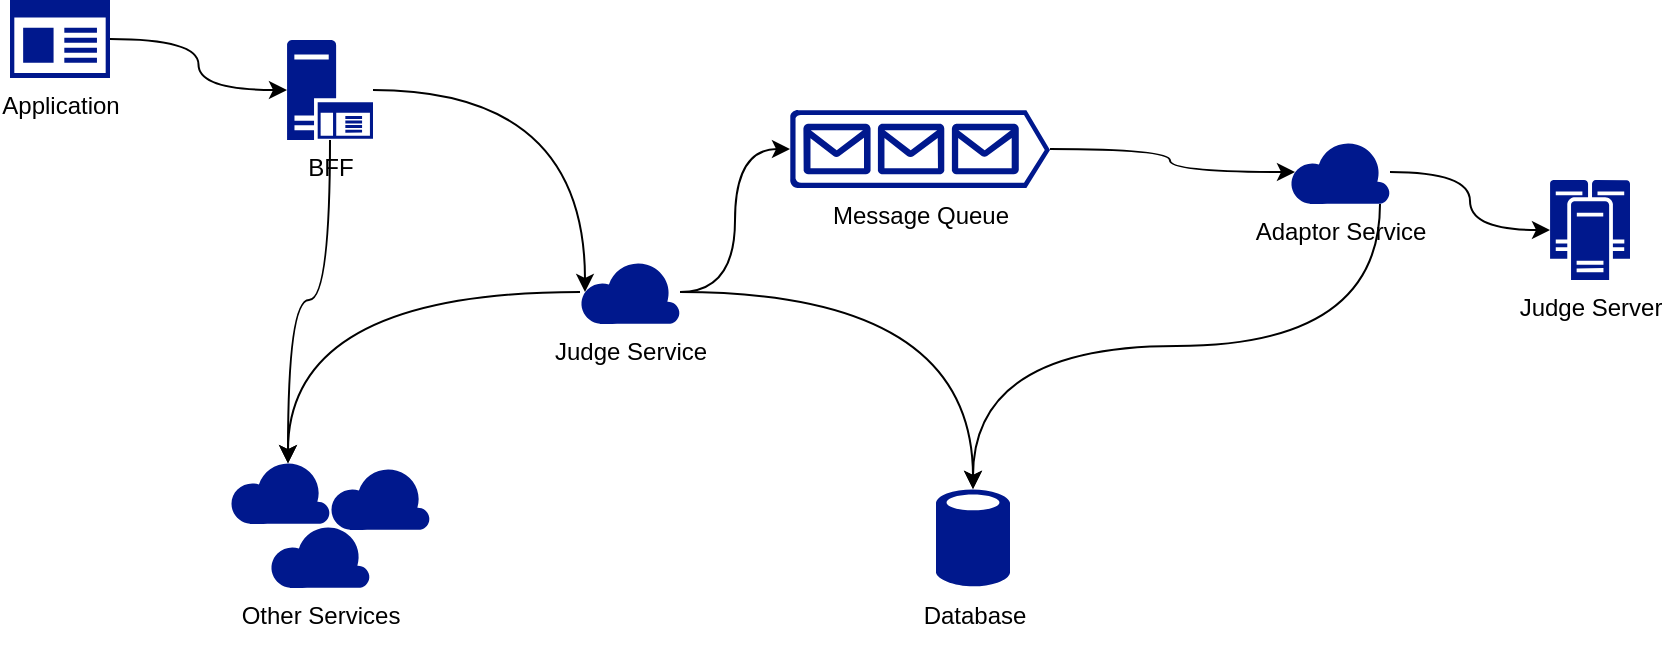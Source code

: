 <mxfile version="24.6.3" type="github">
  <diagram name="Page-1" id="QzZd_IAzWdYlVaJUvz0e">
    <mxGraphModel dx="1136" dy="474" grid="1" gridSize="10" guides="1" tooltips="1" connect="1" arrows="1" fold="1" page="1" pageScale="1" pageWidth="850" pageHeight="1100" math="0" shadow="0">
      <root>
        <mxCell id="0" />
        <mxCell id="1" parent="0" />
        <mxCell id="hPZAuObZ41Z15zBgy_SH-5" value="Application" style="sketch=0;aspect=fixed;pointerEvents=1;shadow=0;dashed=0;html=1;strokeColor=none;labelPosition=center;verticalLabelPosition=bottom;verticalAlign=top;align=center;fillColor=#00188D;shape=mxgraph.mscae.enterprise.app_generic" parent="1" vertex="1">
          <mxGeometry x="140" y="350" width="50" height="39" as="geometry" />
        </mxCell>
        <mxCell id="hPZAuObZ41Z15zBgy_SH-7" value="BFF" style="sketch=0;aspect=fixed;pointerEvents=1;shadow=0;dashed=0;html=1;strokeColor=none;labelPosition=center;verticalLabelPosition=bottom;verticalAlign=top;align=center;fillColor=#00188D;shape=mxgraph.mscae.enterprise.application_server" parent="1" vertex="1">
          <mxGeometry x="278.5" y="370" width="43" height="50" as="geometry" />
        </mxCell>
        <mxCell id="hPZAuObZ41Z15zBgy_SH-9" value="Judge Service" style="sketch=0;aspect=fixed;pointerEvents=1;shadow=0;dashed=0;html=1;strokeColor=none;labelPosition=center;verticalLabelPosition=bottom;verticalAlign=top;align=center;fillColor=#00188D;shape=mxgraph.azure.cloud" parent="1" vertex="1">
          <mxGeometry x="425" y="480" width="50" height="32" as="geometry" />
        </mxCell>
        <mxCell id="hPZAuObZ41Z15zBgy_SH-13" value="" style="group" parent="1" vertex="1" connectable="0">
          <mxGeometry x="250" y="580" width="100" height="64" as="geometry" />
        </mxCell>
        <mxCell id="hPZAuObZ41Z15zBgy_SH-10" value="Other Services" style="sketch=0;aspect=fixed;pointerEvents=1;shadow=0;dashed=0;html=1;strokeColor=none;labelPosition=center;verticalLabelPosition=bottom;verticalAlign=top;align=center;fillColor=#00188D;shape=mxgraph.azure.cloud" parent="hPZAuObZ41Z15zBgy_SH-13" vertex="1">
          <mxGeometry x="20" y="32" width="50" height="32" as="geometry" />
        </mxCell>
        <mxCell id="hPZAuObZ41Z15zBgy_SH-11" value="" style="sketch=0;aspect=fixed;pointerEvents=1;shadow=0;dashed=0;html=1;strokeColor=none;labelPosition=center;verticalLabelPosition=bottom;verticalAlign=top;align=center;fillColor=#00188D;shape=mxgraph.azure.cloud" parent="hPZAuObZ41Z15zBgy_SH-13" vertex="1">
          <mxGeometry x="50" y="3" width="50" height="32" as="geometry" />
        </mxCell>
        <mxCell id="hPZAuObZ41Z15zBgy_SH-12" value="" style="sketch=0;aspect=fixed;pointerEvents=1;shadow=0;dashed=0;html=1;strokeColor=none;labelPosition=center;verticalLabelPosition=bottom;verticalAlign=top;align=center;fillColor=#00188D;shape=mxgraph.azure.cloud" parent="hPZAuObZ41Z15zBgy_SH-13" vertex="1">
          <mxGeometry width="50" height="32" as="geometry" />
        </mxCell>
        <mxCell id="hPZAuObZ41Z15zBgy_SH-15" value="Adaptor Service" style="sketch=0;aspect=fixed;pointerEvents=1;shadow=0;dashed=0;html=1;strokeColor=none;labelPosition=center;verticalLabelPosition=bottom;verticalAlign=top;align=center;fillColor=#00188D;shape=mxgraph.azure.cloud" parent="1" vertex="1">
          <mxGeometry x="780" y="420" width="50" height="32" as="geometry" />
        </mxCell>
        <mxCell id="hPZAuObZ41Z15zBgy_SH-16" value="Judge Server" style="sketch=0;aspect=fixed;pointerEvents=1;shadow=0;dashed=0;html=1;strokeColor=none;labelPosition=center;verticalLabelPosition=bottom;verticalAlign=top;align=center;fillColor=#00188D;shape=mxgraph.mscae.enterprise.cluster_server" parent="1" vertex="1">
          <mxGeometry x="910" y="440" width="40" height="50" as="geometry" />
        </mxCell>
        <mxCell id="hPZAuObZ41Z15zBgy_SH-26" style="edgeStyle=orthogonalEdgeStyle;rounded=0;orthogonalLoop=1;jettySize=auto;html=1;entryX=0;entryY=0.5;entryDx=0;entryDy=0;entryPerimeter=0;curved=1;exitX=1;exitY=0.5;exitDx=0;exitDy=0;exitPerimeter=0;" parent="1" source="hPZAuObZ41Z15zBgy_SH-5" target="hPZAuObZ41Z15zBgy_SH-7" edge="1">
          <mxGeometry relative="1" as="geometry">
            <mxPoint x="197" y="345" as="sourcePoint" />
          </mxGeometry>
        </mxCell>
        <mxCell id="hPZAuObZ41Z15zBgy_SH-29" style="edgeStyle=orthogonalEdgeStyle;rounded=0;orthogonalLoop=1;jettySize=auto;html=1;entryX=0;entryY=0.5;entryDx=0;entryDy=0;entryPerimeter=0;curved=1;" parent="1" source="hPZAuObZ41Z15zBgy_SH-15" target="hPZAuObZ41Z15zBgy_SH-16" edge="1">
          <mxGeometry relative="1" as="geometry" />
        </mxCell>
        <mxCell id="hPZAuObZ41Z15zBgy_SH-30" value="Message Queue" style="sketch=0;aspect=fixed;pointerEvents=1;shadow=0;dashed=0;html=1;strokeColor=none;labelPosition=center;verticalLabelPosition=bottom;verticalAlign=top;align=center;fillColor=#00188D;shape=mxgraph.azure.queue_generic" parent="1" vertex="1">
          <mxGeometry x="530" y="405" width="130" height="39" as="geometry" />
        </mxCell>
        <mxCell id="hPZAuObZ41Z15zBgy_SH-32" style="edgeStyle=orthogonalEdgeStyle;rounded=0;orthogonalLoop=1;jettySize=auto;html=1;entryX=0.05;entryY=0.5;entryDx=0;entryDy=0;entryPerimeter=0;curved=1;" parent="1" source="hPZAuObZ41Z15zBgy_SH-7" target="hPZAuObZ41Z15zBgy_SH-9" edge="1">
          <mxGeometry relative="1" as="geometry" />
        </mxCell>
        <mxCell id="hPZAuObZ41Z15zBgy_SH-33" style="edgeStyle=orthogonalEdgeStyle;rounded=0;orthogonalLoop=1;jettySize=auto;html=1;entryX=0;entryY=0.5;entryDx=0;entryDy=0;entryPerimeter=0;curved=1;" parent="1" source="hPZAuObZ41Z15zBgy_SH-9" target="hPZAuObZ41Z15zBgy_SH-30" edge="1">
          <mxGeometry relative="1" as="geometry" />
        </mxCell>
        <mxCell id="hPZAuObZ41Z15zBgy_SH-35" style="edgeStyle=orthogonalEdgeStyle;rounded=0;orthogonalLoop=1;jettySize=auto;html=1;entryX=0.5;entryY=0.01;entryDx=0;entryDy=0;entryPerimeter=0;curved=1;" parent="1" source="hPZAuObZ41Z15zBgy_SH-9" target="hPZAuObZ41Z15zBgy_SH-20" edge="1">
          <mxGeometry relative="1" as="geometry" />
        </mxCell>
        <mxCell id="hPZAuObZ41Z15zBgy_SH-36" style="edgeStyle=orthogonalEdgeStyle;rounded=0;orthogonalLoop=1;jettySize=auto;html=1;entryX=0.5;entryY=0.01;entryDx=0;entryDy=0;entryPerimeter=0;curved=1;exitX=0.9;exitY=1;exitDx=0;exitDy=0;exitPerimeter=0;" parent="1" source="hPZAuObZ41Z15zBgy_SH-15" target="hPZAuObZ41Z15zBgy_SH-20" edge="1">
          <mxGeometry relative="1" as="geometry" />
        </mxCell>
        <mxCell id="hPZAuObZ41Z15zBgy_SH-42" style="edgeStyle=orthogonalEdgeStyle;rounded=0;orthogonalLoop=1;jettySize=auto;html=1;entryX=0.58;entryY=0.05;entryDx=0;entryDy=0;entryPerimeter=0;curved=1;" parent="1" source="hPZAuObZ41Z15zBgy_SH-7" target="hPZAuObZ41Z15zBgy_SH-12" edge="1">
          <mxGeometry relative="1" as="geometry" />
        </mxCell>
        <mxCell id="hPZAuObZ41Z15zBgy_SH-43" style="edgeStyle=orthogonalEdgeStyle;rounded=0;orthogonalLoop=1;jettySize=auto;html=1;entryX=0.58;entryY=0.05;entryDx=0;entryDy=0;entryPerimeter=0;curved=1;" parent="1" source="hPZAuObZ41Z15zBgy_SH-9" target="hPZAuObZ41Z15zBgy_SH-12" edge="1">
          <mxGeometry relative="1" as="geometry" />
        </mxCell>
        <mxCell id="hPZAuObZ41Z15zBgy_SH-20" value="&lt;div&gt;Database&lt;/div&gt;&lt;div&gt;&lt;br&gt;&lt;/div&gt;" style="sketch=0;aspect=fixed;pointerEvents=1;shadow=0;dashed=0;html=1;strokeColor=none;labelPosition=center;verticalLabelPosition=bottom;verticalAlign=top;align=center;fillColor=#00188D;shape=mxgraph.mscae.enterprise.database_generic" parent="1" vertex="1">
          <mxGeometry x="603" y="594" width="37" height="50" as="geometry" />
        </mxCell>
        <mxCell id="is69PrFka12TwKATJCTe-2" style="edgeStyle=orthogonalEdgeStyle;rounded=0;orthogonalLoop=1;jettySize=auto;html=1;entryX=0.05;entryY=0.5;entryDx=0;entryDy=0;entryPerimeter=0;curved=1;" edge="1" parent="1" source="hPZAuObZ41Z15zBgy_SH-30" target="hPZAuObZ41Z15zBgy_SH-15">
          <mxGeometry relative="1" as="geometry" />
        </mxCell>
      </root>
    </mxGraphModel>
  </diagram>
</mxfile>
